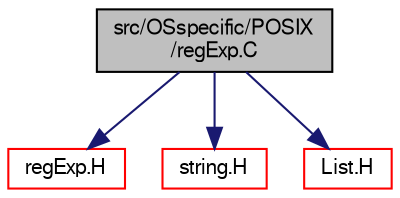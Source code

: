 digraph "src/OSspecific/POSIX/regExp.C"
{
  bgcolor="transparent";
  edge [fontname="FreeSans",fontsize="10",labelfontname="FreeSans",labelfontsize="10"];
  node [fontname="FreeSans",fontsize="10",shape=record];
  Node1 [label="src/OSspecific/POSIX\l/regExp.C",height=0.2,width=0.4,color="black", fillcolor="grey75", style="filled" fontcolor="black"];
  Node1 -> Node2 [color="midnightblue",fontsize="10",style="solid",fontname="FreeSans"];
  Node2 [label="regExp.H",height=0.2,width=0.4,color="red",URL="$a08613.html"];
  Node1 -> Node3 [color="midnightblue",fontsize="10",style="solid",fontname="FreeSans"];
  Node3 [label="string.H",height=0.2,width=0.4,color="red",URL="$a08516.html"];
  Node1 -> Node4 [color="midnightblue",fontsize="10",style="solid",fontname="FreeSans"];
  Node4 [label="List.H",height=0.2,width=0.4,color="red",URL="$a07179.html"];
}
